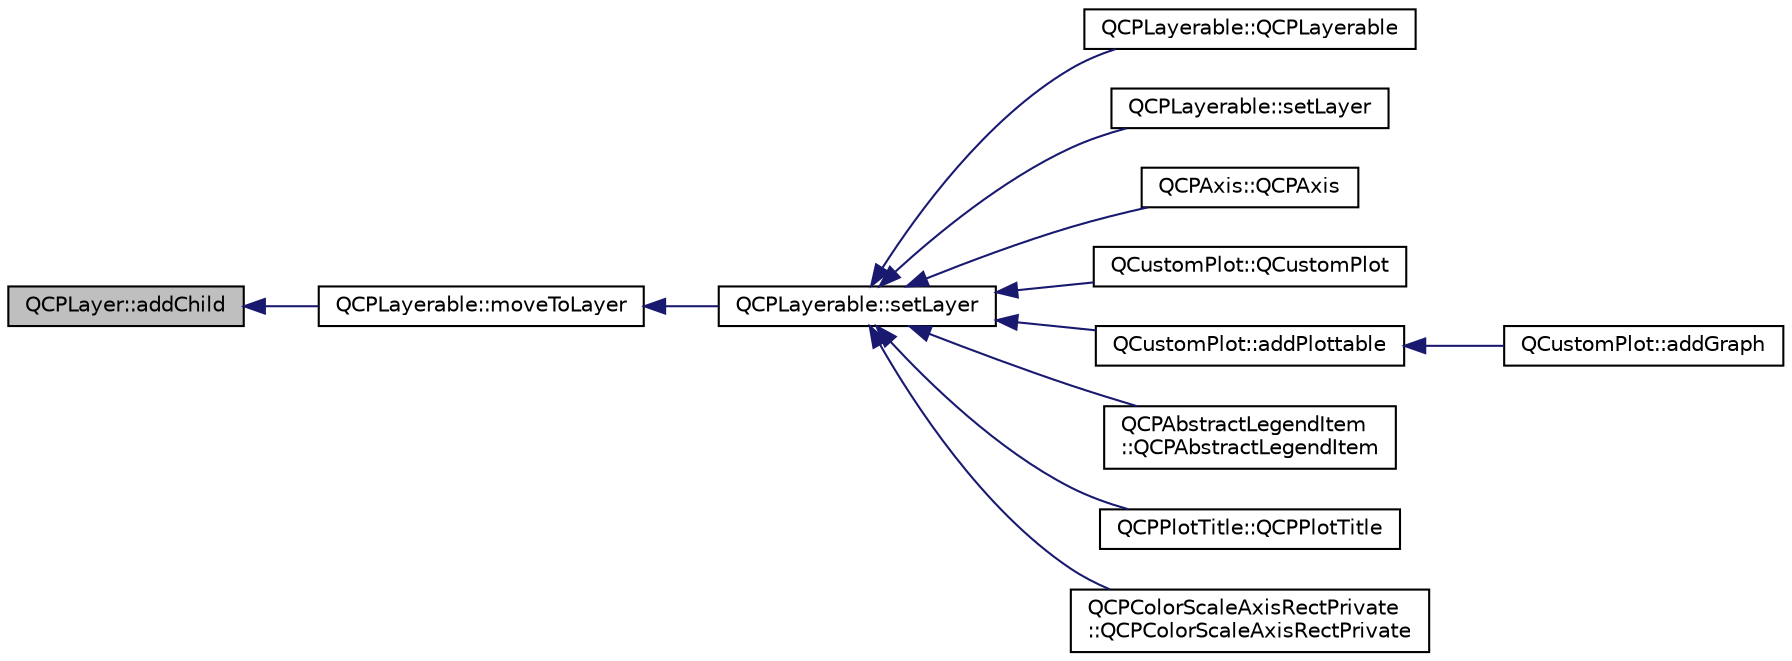 digraph "QCPLayer::addChild"
{
  edge [fontname="Helvetica",fontsize="10",labelfontname="Helvetica",labelfontsize="10"];
  node [fontname="Helvetica",fontsize="10",shape=record];
  rankdir="LR";
  Node6 [label="QCPLayer::addChild",height=0.2,width=0.4,color="black", fillcolor="grey75", style="filled", fontcolor="black"];
  Node6 -> Node7 [dir="back",color="midnightblue",fontsize="10",style="solid",fontname="Helvetica"];
  Node7 [label="QCPLayerable::moveToLayer",height=0.2,width=0.4,color="black", fillcolor="white", style="filled",URL="$class_q_c_p_layerable.html#af94484cfb7cbbddb7de522e9be71d9a4"];
  Node7 -> Node8 [dir="back",color="midnightblue",fontsize="10",style="solid",fontname="Helvetica"];
  Node8 [label="QCPLayerable::setLayer",height=0.2,width=0.4,color="black", fillcolor="white", style="filled",URL="$class_q_c_p_layerable.html#ab0d0da6d2de45a118886d2c8e16d5a54"];
  Node8 -> Node9 [dir="back",color="midnightblue",fontsize="10",style="solid",fontname="Helvetica"];
  Node9 [label="QCPLayerable::QCPLayerable",height=0.2,width=0.4,color="black", fillcolor="white", style="filled",URL="$class_q_c_p_layerable.html#a76592e80a4657e03da4bfd91aab91ef3"];
  Node8 -> Node10 [dir="back",color="midnightblue",fontsize="10",style="solid",fontname="Helvetica"];
  Node10 [label="QCPLayerable::setLayer",height=0.2,width=0.4,color="black", fillcolor="white", style="filled",URL="$class_q_c_p_layerable.html#ab25a0e7b897993b44447caee0f142083"];
  Node8 -> Node11 [dir="back",color="midnightblue",fontsize="10",style="solid",fontname="Helvetica"];
  Node11 [label="QCPAxis::QCPAxis",height=0.2,width=0.4,color="black", fillcolor="white", style="filled",URL="$class_q_c_p_axis.html#ac62c042968bae0e6d474fcfc57c9b71f"];
  Node8 -> Node12 [dir="back",color="midnightblue",fontsize="10",style="solid",fontname="Helvetica"];
  Node12 [label="QCustomPlot::QCustomPlot",height=0.2,width=0.4,color="black", fillcolor="white", style="filled",URL="$class_q_custom_plot.html#a45b99626558651a6428b83972b0b34b8"];
  Node8 -> Node13 [dir="back",color="midnightblue",fontsize="10",style="solid",fontname="Helvetica"];
  Node13 [label="QCustomPlot::addPlottable",height=0.2,width=0.4,color="black", fillcolor="white", style="filled",URL="$class_q_custom_plot.html#ab7ad9174f701f9c6f64e378df77927a6"];
  Node13 -> Node14 [dir="back",color="midnightblue",fontsize="10",style="solid",fontname="Helvetica"];
  Node14 [label="QCustomPlot::addGraph",height=0.2,width=0.4,color="black", fillcolor="white", style="filled",URL="$class_q_custom_plot.html#a6fb2873d35a8a8089842d81a70a54167"];
  Node8 -> Node15 [dir="back",color="midnightblue",fontsize="10",style="solid",fontname="Helvetica"];
  Node15 [label="QCPAbstractLegendItem\l::QCPAbstractLegendItem",height=0.2,width=0.4,color="black", fillcolor="white", style="filled",URL="$class_q_c_p_abstract_legend_item.html#afaff87610e8da0fa238ecf552872d774"];
  Node8 -> Node16 [dir="back",color="midnightblue",fontsize="10",style="solid",fontname="Helvetica"];
  Node16 [label="QCPPlotTitle::QCPPlotTitle",height=0.2,width=0.4,color="black", fillcolor="white", style="filled",URL="$class_q_c_p_plot_title.html#aaae17bee2de6d6a1e695f76fb1abed03"];
  Node8 -> Node17 [dir="back",color="midnightblue",fontsize="10",style="solid",fontname="Helvetica"];
  Node17 [label="QCPColorScaleAxisRectPrivate\l::QCPColorScaleAxisRectPrivate",height=0.2,width=0.4,color="black", fillcolor="white", style="filled",URL="$class_q_c_p_color_scale_axis_rect_private.html#ad3b242f75dd2b33581364a4e668a80db"];
}
